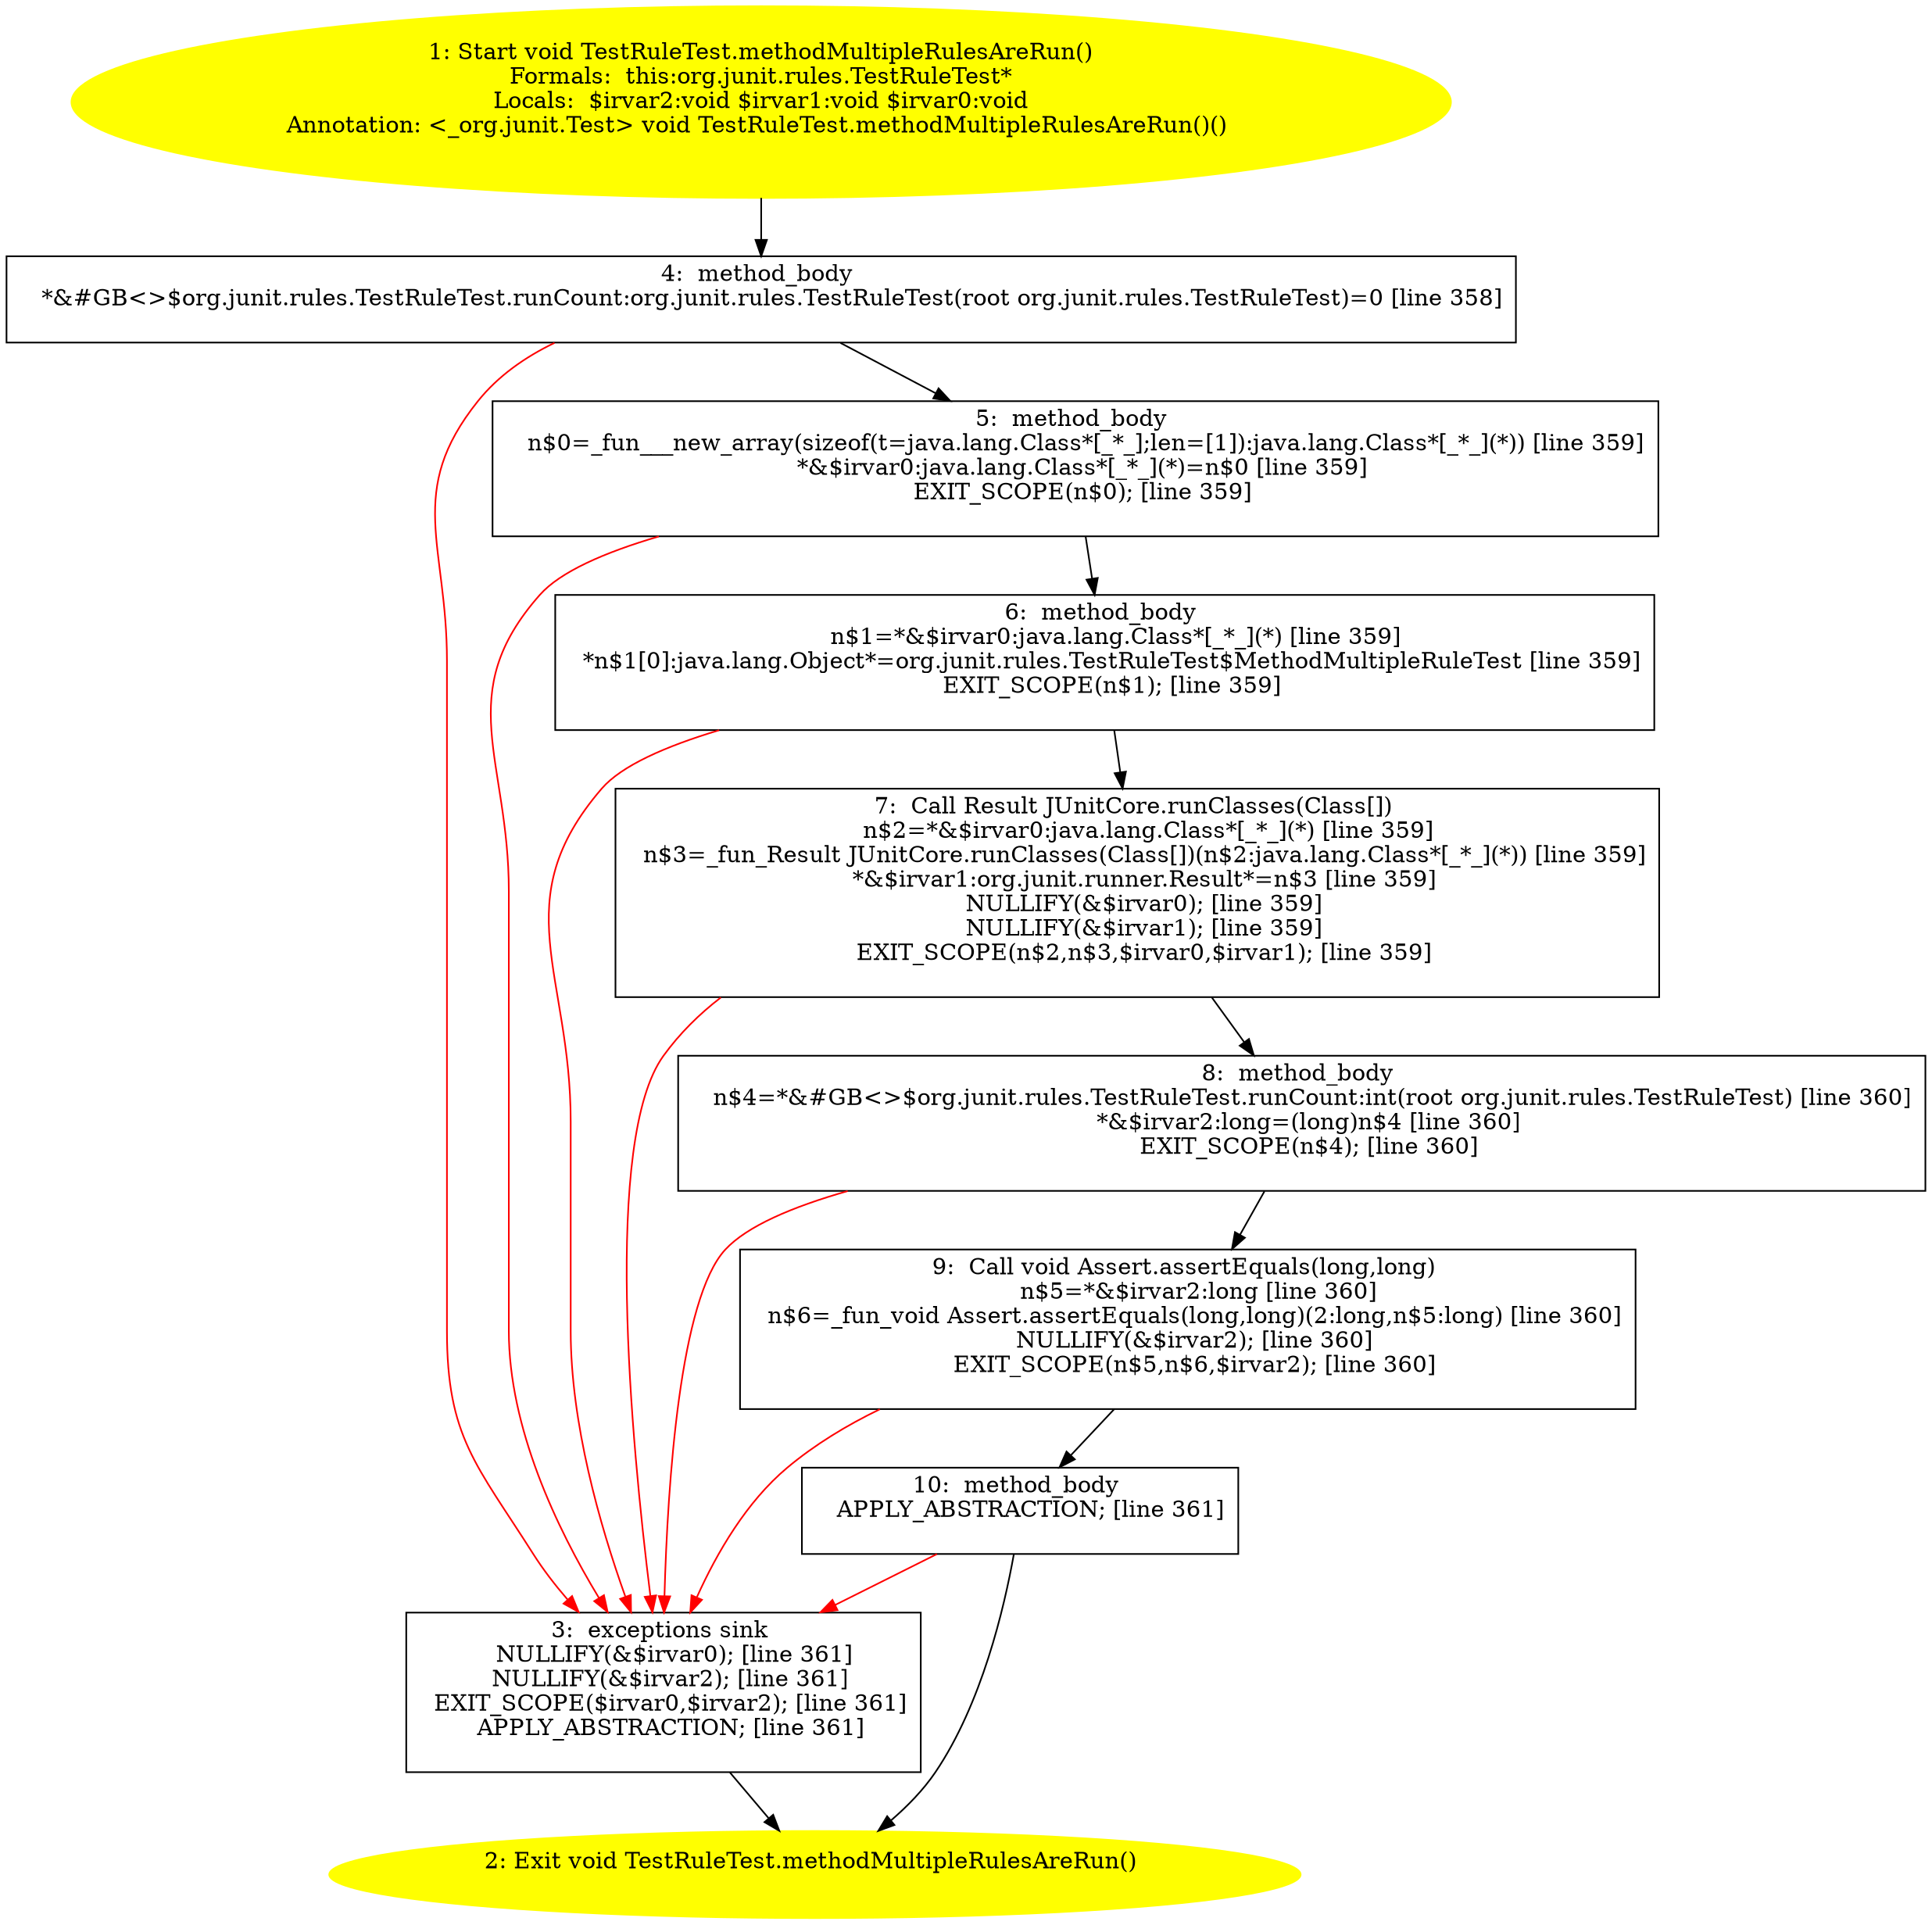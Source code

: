 /* @generated */
digraph cfg {
"org.junit.rules.TestRuleTest.methodMultipleRulesAreRun():void.d8aa009afbc03594cc2664d3db457d81_1" [label="1: Start void TestRuleTest.methodMultipleRulesAreRun()\nFormals:  this:org.junit.rules.TestRuleTest*\nLocals:  $irvar2:void $irvar1:void $irvar0:void\nAnnotation: <_org.junit.Test> void TestRuleTest.methodMultipleRulesAreRun()() \n  " color=yellow style=filled]
	

	 "org.junit.rules.TestRuleTest.methodMultipleRulesAreRun():void.d8aa009afbc03594cc2664d3db457d81_1" -> "org.junit.rules.TestRuleTest.methodMultipleRulesAreRun():void.d8aa009afbc03594cc2664d3db457d81_4" ;
"org.junit.rules.TestRuleTest.methodMultipleRulesAreRun():void.d8aa009afbc03594cc2664d3db457d81_2" [label="2: Exit void TestRuleTest.methodMultipleRulesAreRun() \n  " color=yellow style=filled]
	

"org.junit.rules.TestRuleTest.methodMultipleRulesAreRun():void.d8aa009afbc03594cc2664d3db457d81_3" [label="3:  exceptions sink \n   NULLIFY(&$irvar0); [line 361]\n  NULLIFY(&$irvar2); [line 361]\n  EXIT_SCOPE($irvar0,$irvar2); [line 361]\n  APPLY_ABSTRACTION; [line 361]\n " shape="box"]
	

	 "org.junit.rules.TestRuleTest.methodMultipleRulesAreRun():void.d8aa009afbc03594cc2664d3db457d81_3" -> "org.junit.rules.TestRuleTest.methodMultipleRulesAreRun():void.d8aa009afbc03594cc2664d3db457d81_2" ;
"org.junit.rules.TestRuleTest.methodMultipleRulesAreRun():void.d8aa009afbc03594cc2664d3db457d81_4" [label="4:  method_body \n   *&#GB<>$org.junit.rules.TestRuleTest.runCount:org.junit.rules.TestRuleTest(root org.junit.rules.TestRuleTest)=0 [line 358]\n " shape="box"]
	

	 "org.junit.rules.TestRuleTest.methodMultipleRulesAreRun():void.d8aa009afbc03594cc2664d3db457d81_4" -> "org.junit.rules.TestRuleTest.methodMultipleRulesAreRun():void.d8aa009afbc03594cc2664d3db457d81_5" ;
	 "org.junit.rules.TestRuleTest.methodMultipleRulesAreRun():void.d8aa009afbc03594cc2664d3db457d81_4" -> "org.junit.rules.TestRuleTest.methodMultipleRulesAreRun():void.d8aa009afbc03594cc2664d3db457d81_3" [color="red" ];
"org.junit.rules.TestRuleTest.methodMultipleRulesAreRun():void.d8aa009afbc03594cc2664d3db457d81_5" [label="5:  method_body \n   n$0=_fun___new_array(sizeof(t=java.lang.Class*[_*_];len=[1]):java.lang.Class*[_*_](*)) [line 359]\n  *&$irvar0:java.lang.Class*[_*_](*)=n$0 [line 359]\n  EXIT_SCOPE(n$0); [line 359]\n " shape="box"]
	

	 "org.junit.rules.TestRuleTest.methodMultipleRulesAreRun():void.d8aa009afbc03594cc2664d3db457d81_5" -> "org.junit.rules.TestRuleTest.methodMultipleRulesAreRun():void.d8aa009afbc03594cc2664d3db457d81_6" ;
	 "org.junit.rules.TestRuleTest.methodMultipleRulesAreRun():void.d8aa009afbc03594cc2664d3db457d81_5" -> "org.junit.rules.TestRuleTest.methodMultipleRulesAreRun():void.d8aa009afbc03594cc2664d3db457d81_3" [color="red" ];
"org.junit.rules.TestRuleTest.methodMultipleRulesAreRun():void.d8aa009afbc03594cc2664d3db457d81_6" [label="6:  method_body \n   n$1=*&$irvar0:java.lang.Class*[_*_](*) [line 359]\n  *n$1[0]:java.lang.Object*=org.junit.rules.TestRuleTest$MethodMultipleRuleTest [line 359]\n  EXIT_SCOPE(n$1); [line 359]\n " shape="box"]
	

	 "org.junit.rules.TestRuleTest.methodMultipleRulesAreRun():void.d8aa009afbc03594cc2664d3db457d81_6" -> "org.junit.rules.TestRuleTest.methodMultipleRulesAreRun():void.d8aa009afbc03594cc2664d3db457d81_7" ;
	 "org.junit.rules.TestRuleTest.methodMultipleRulesAreRun():void.d8aa009afbc03594cc2664d3db457d81_6" -> "org.junit.rules.TestRuleTest.methodMultipleRulesAreRun():void.d8aa009afbc03594cc2664d3db457d81_3" [color="red" ];
"org.junit.rules.TestRuleTest.methodMultipleRulesAreRun():void.d8aa009afbc03594cc2664d3db457d81_7" [label="7:  Call Result JUnitCore.runClasses(Class[]) \n   n$2=*&$irvar0:java.lang.Class*[_*_](*) [line 359]\n  n$3=_fun_Result JUnitCore.runClasses(Class[])(n$2:java.lang.Class*[_*_](*)) [line 359]\n  *&$irvar1:org.junit.runner.Result*=n$3 [line 359]\n  NULLIFY(&$irvar0); [line 359]\n  NULLIFY(&$irvar1); [line 359]\n  EXIT_SCOPE(n$2,n$3,$irvar0,$irvar1); [line 359]\n " shape="box"]
	

	 "org.junit.rules.TestRuleTest.methodMultipleRulesAreRun():void.d8aa009afbc03594cc2664d3db457d81_7" -> "org.junit.rules.TestRuleTest.methodMultipleRulesAreRun():void.d8aa009afbc03594cc2664d3db457d81_8" ;
	 "org.junit.rules.TestRuleTest.methodMultipleRulesAreRun():void.d8aa009afbc03594cc2664d3db457d81_7" -> "org.junit.rules.TestRuleTest.methodMultipleRulesAreRun():void.d8aa009afbc03594cc2664d3db457d81_3" [color="red" ];
"org.junit.rules.TestRuleTest.methodMultipleRulesAreRun():void.d8aa009afbc03594cc2664d3db457d81_8" [label="8:  method_body \n   n$4=*&#GB<>$org.junit.rules.TestRuleTest.runCount:int(root org.junit.rules.TestRuleTest) [line 360]\n  *&$irvar2:long=(long)n$4 [line 360]\n  EXIT_SCOPE(n$4); [line 360]\n " shape="box"]
	

	 "org.junit.rules.TestRuleTest.methodMultipleRulesAreRun():void.d8aa009afbc03594cc2664d3db457d81_8" -> "org.junit.rules.TestRuleTest.methodMultipleRulesAreRun():void.d8aa009afbc03594cc2664d3db457d81_9" ;
	 "org.junit.rules.TestRuleTest.methodMultipleRulesAreRun():void.d8aa009afbc03594cc2664d3db457d81_8" -> "org.junit.rules.TestRuleTest.methodMultipleRulesAreRun():void.d8aa009afbc03594cc2664d3db457d81_3" [color="red" ];
"org.junit.rules.TestRuleTest.methodMultipleRulesAreRun():void.d8aa009afbc03594cc2664d3db457d81_9" [label="9:  Call void Assert.assertEquals(long,long) \n   n$5=*&$irvar2:long [line 360]\n  n$6=_fun_void Assert.assertEquals(long,long)(2:long,n$5:long) [line 360]\n  NULLIFY(&$irvar2); [line 360]\n  EXIT_SCOPE(n$5,n$6,$irvar2); [line 360]\n " shape="box"]
	

	 "org.junit.rules.TestRuleTest.methodMultipleRulesAreRun():void.d8aa009afbc03594cc2664d3db457d81_9" -> "org.junit.rules.TestRuleTest.methodMultipleRulesAreRun():void.d8aa009afbc03594cc2664d3db457d81_10" ;
	 "org.junit.rules.TestRuleTest.methodMultipleRulesAreRun():void.d8aa009afbc03594cc2664d3db457d81_9" -> "org.junit.rules.TestRuleTest.methodMultipleRulesAreRun():void.d8aa009afbc03594cc2664d3db457d81_3" [color="red" ];
"org.junit.rules.TestRuleTest.methodMultipleRulesAreRun():void.d8aa009afbc03594cc2664d3db457d81_10" [label="10:  method_body \n   APPLY_ABSTRACTION; [line 361]\n " shape="box"]
	

	 "org.junit.rules.TestRuleTest.methodMultipleRulesAreRun():void.d8aa009afbc03594cc2664d3db457d81_10" -> "org.junit.rules.TestRuleTest.methodMultipleRulesAreRun():void.d8aa009afbc03594cc2664d3db457d81_2" ;
	 "org.junit.rules.TestRuleTest.methodMultipleRulesAreRun():void.d8aa009afbc03594cc2664d3db457d81_10" -> "org.junit.rules.TestRuleTest.methodMultipleRulesAreRun():void.d8aa009afbc03594cc2664d3db457d81_3" [color="red" ];
}
